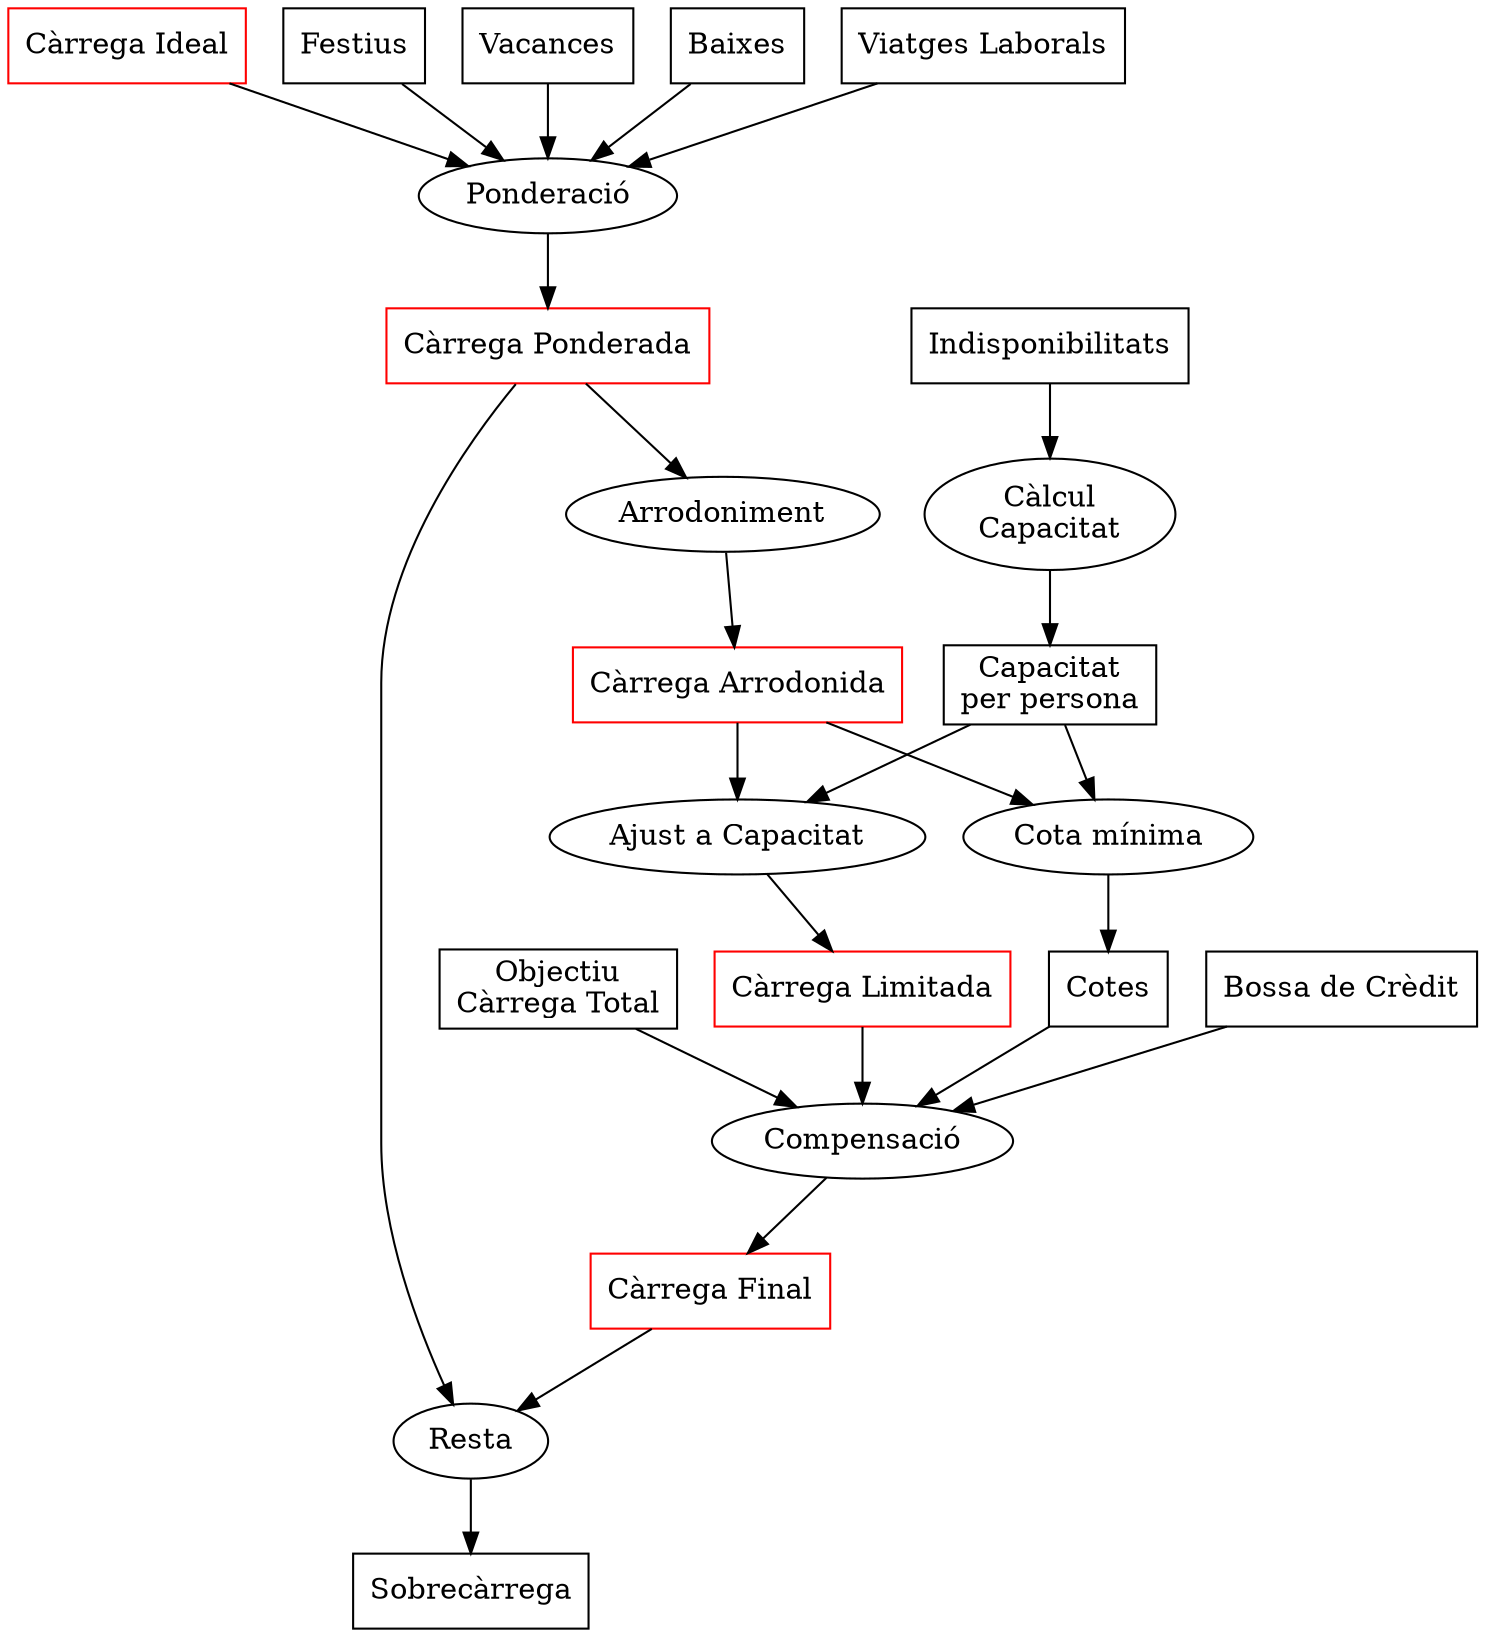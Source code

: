digraph G {
	rankdir=TB
	"Càrrega Ideal" [shape=rectangle, color=red]
	"Càrrega Ponderada" [shape=rectangle, color=red]
	"Càrrega Arrodonida" [shape=rectangle, color=red]
	"Càrrega Limitada" [shape=rectangle, color=red]
	"Càrrega Final" [shape=rectangle, color=red]

	"Festius" [shape=rectangle]
	"Vacances" [shape=rectangle]
	"Baixes" [shape=rectangle]
	"Viatges Laborals" [shape=rectangle]
	Capacitat [label = "Capacitat\nper persona", shape=rectangle]
	"Indisponibilitats" [shape=rectangle]
	"Cotes" [shape=rectangle]
	"Sobrecàrrega" [shape=rectangle]
	"Bossa de Crèdit" [shape=rectangle]
	"FullLoad"[label = "Objectiu\nCàrrega Total", shape=rectangle]

	"Càrrega Ideal" -> Ponderació -> "Càrrega Ponderada" -> Arrodoniment -> "Càrrega Arrodonida" -> "Ajust a Capacitat" -> "Càrrega Limitada" -> Compensació -> "Càrrega Final"

	"Vacances" -> "Ponderació"
	"Festius" -> "Ponderació"
	"Baixes" -> "Ponderació"
	"Viatges Laborals" -> "Ponderació"

	Indisponibilitats -> "Càlcul\nCapacitat" -> Capacitat
	Capacitat -> "Ajust a Capacitat"

	Capacitat -> "Cota mínima" -> Cotes
	"Càrrega Arrodonida" -> "Cota mínima"
	Cotes -> Compensació
	"Bossa de Crèdit" -> "Compensació"
	"FullLoad" -> "Compensació"
	"Càrrega Ponderada" -> "Resta" -> "Sobrecàrrega"
	"Càrrega Final" -> "Resta"

}


